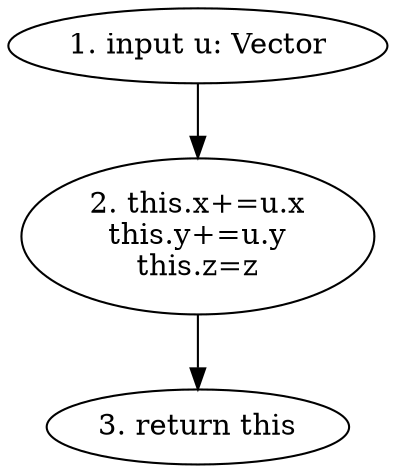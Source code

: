 digraph G {
    INP [label="1. input u: Vector"]
    SET [label="2. this.x+=u.x\nthis.y+=u.y\nthis.z=z"]
    RET [label="3. return this"]
    INP -> SET -> RET
}
